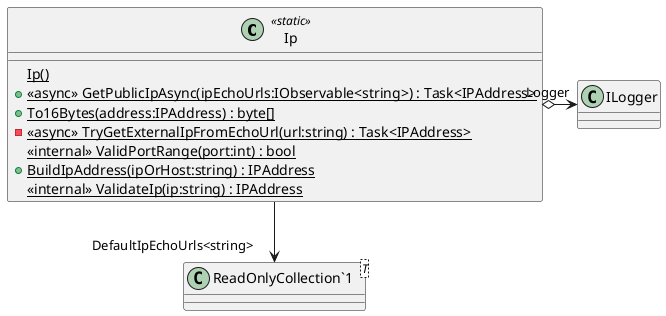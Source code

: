 @startuml
class Ip <<static>> {
    {static} Ip()
    + {static} <<async>> GetPublicIpAsync(ipEchoUrls:IObservable<string>) : Task<IPAddress>
    + {static} To16Bytes(address:IPAddress) : byte[]
    - {static} <<async>> TryGetExternalIpFromEchoUrl(url:string) : Task<IPAddress>
    <<internal>> {static} ValidPortRange(port:int) : bool
    + {static} BuildIpAddress(ipOrHost:string) : IPAddress
    <<internal>> {static} ValidateIp(ip:string) : IPAddress
}
class "ReadOnlyCollection`1"<T> {
}
Ip o-> "Logger" ILogger
Ip --> "DefaultIpEchoUrls<string>" "ReadOnlyCollection`1"
@enduml
